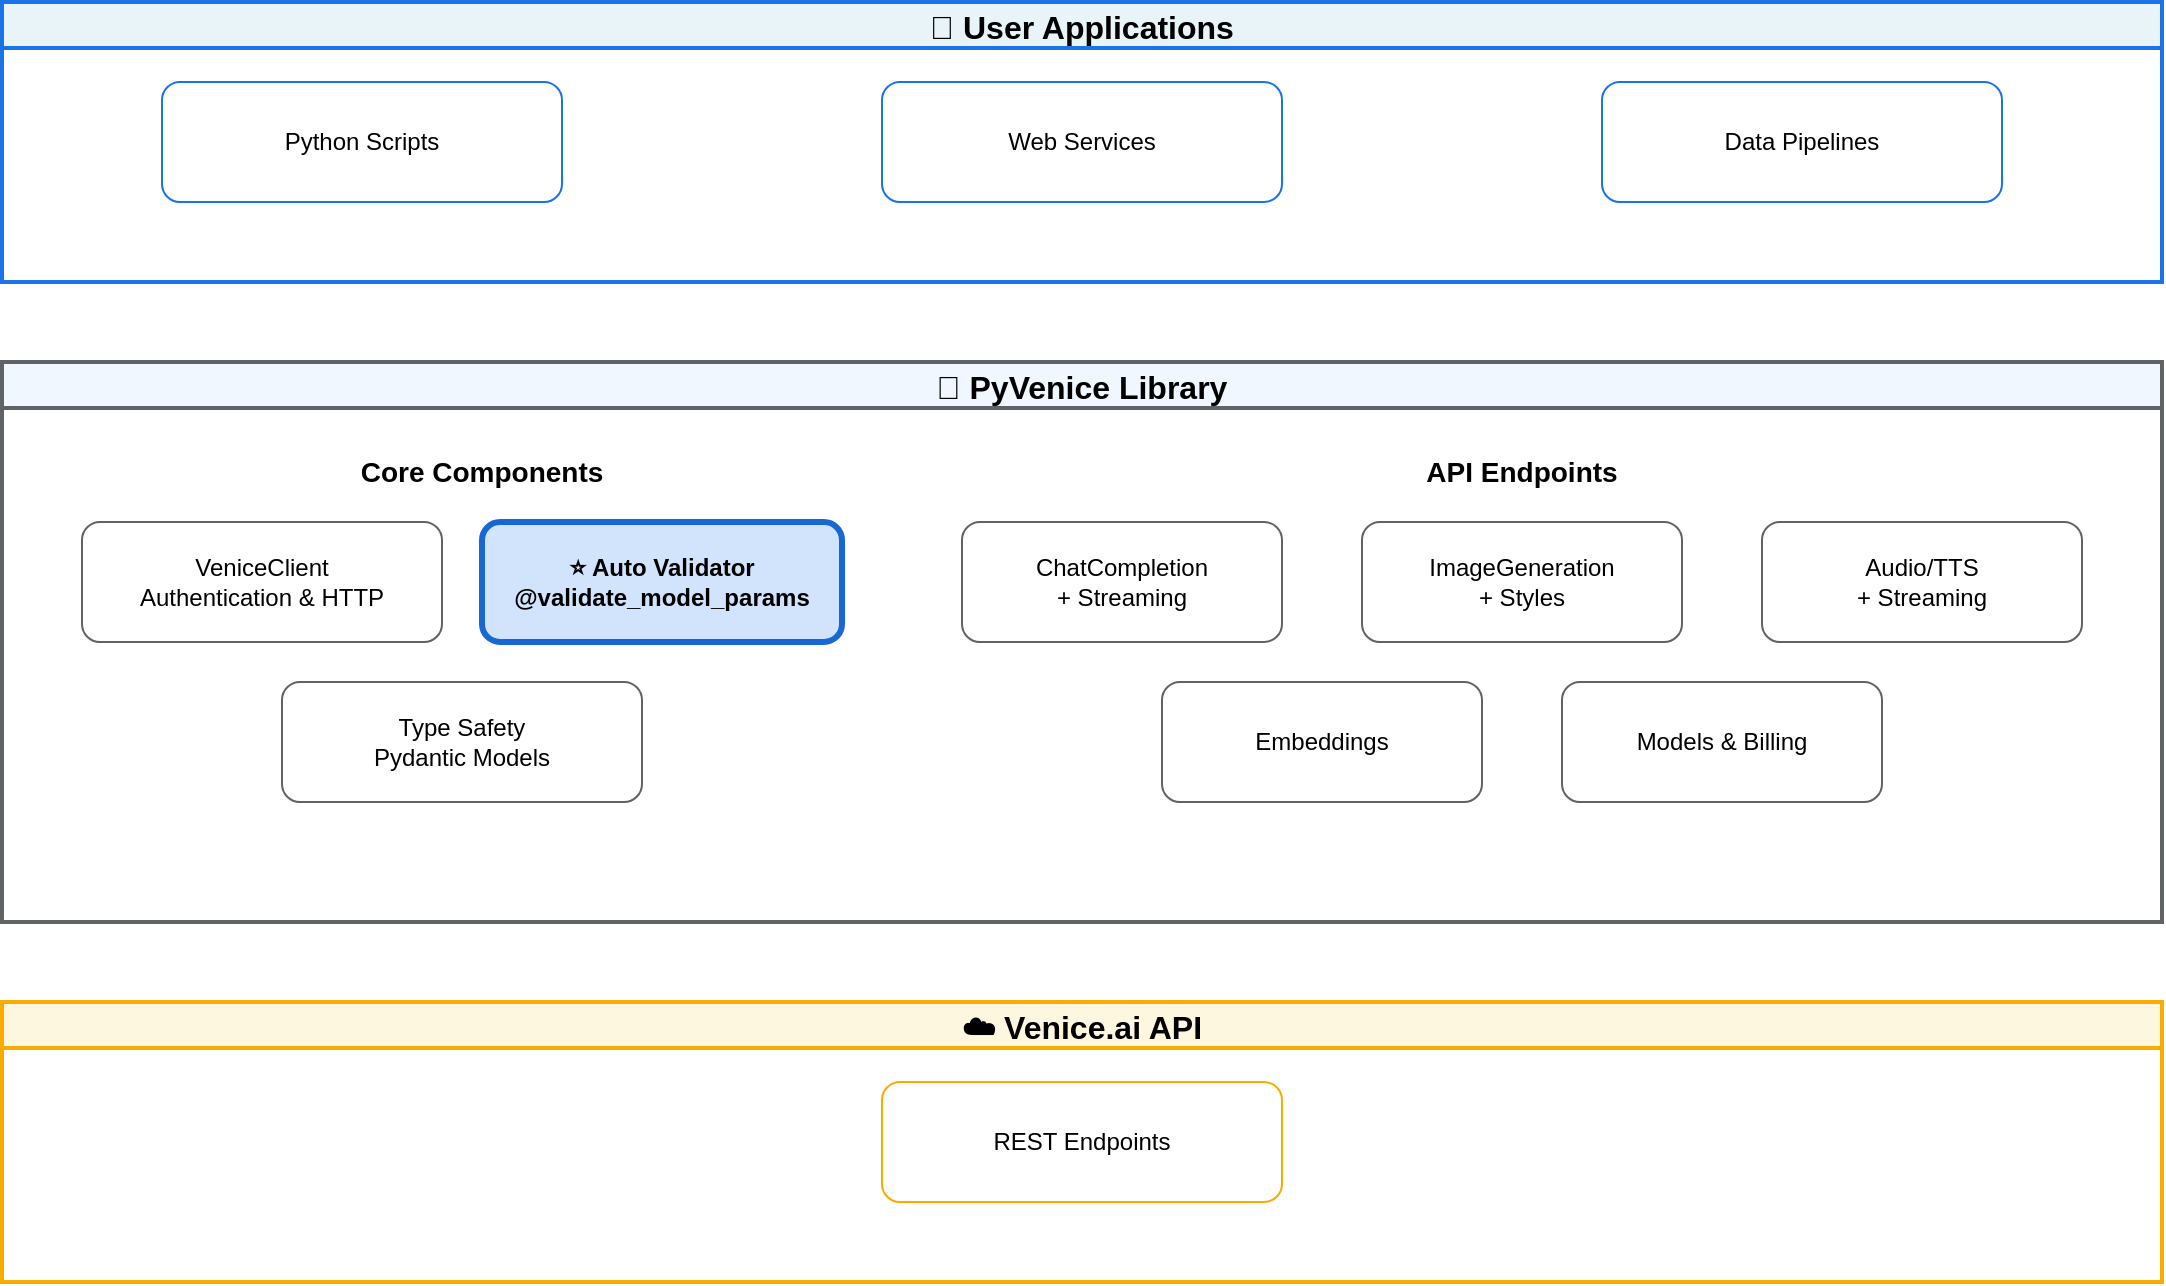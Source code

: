 <mxfile>
  <diagram name="PyVenice Architecture" id="architecture">
    <mxGraphModel dx="1422" dy="794" grid="1" gridSize="10" guides="1" tooltips="1" connect="1" arrows="1" fold="1" page="1" pageScale="1" pageWidth="1169" pageHeight="827" background="#ffffff">
      <root>
        <mxCell id="0" />
        <mxCell id="1" parent="0" />
        
        <!-- User Applications Layer -->
        <mxCell id="user-layer" value="🏢 User Applications" style="swimlane;fillColor=#e8f4f8;strokeColor=#1a73e8;strokeWidth=2;fontSize=16;fontStyle=1" vertex="1" parent="1">
          <mxGeometry x="40" y="40" width="1080" height="140" as="geometry" />
        </mxCell>
        
        <mxCell id="user-1" value="Python Scripts" style="rounded=1;whiteSpace=wrap;html=1;fillColor=#ffffff;strokeColor=#1a73e8" vertex="1" parent="user-layer">
          <mxGeometry x="80" y="40" width="200" height="60" as="geometry" />
        </mxCell>
        
        <mxCell id="user-2" value="Web Services" style="rounded=1;whiteSpace=wrap;html=1;fillColor=#ffffff;strokeColor=#1a73e8" vertex="1" parent="user-layer">
          <mxGeometry x="440" y="40" width="200" height="60" as="geometry" />
        </mxCell>
        
        <mxCell id="user-3" value="Data Pipelines" style="rounded=1;whiteSpace=wrap;html=1;fillColor=#ffffff;strokeColor=#1a73e8" vertex="1" parent="user-layer">
          <mxGeometry x="800" y="40" width="200" height="60" as="geometry" />
        </mxCell>
        
        <!-- PyVenice Library Layer -->
        <mxCell id="pyvenice-layer" value="🔧 PyVenice Library" style="swimlane;fillColor=#f0f7ff;strokeColor=#5f6368;strokeWidth=2;fontSize=16;fontStyle=1" vertex="1" parent="1">
          <mxGeometry x="40" y="220" width="1080" height="280" as="geometry" />
        </mxCell>
        
        <!-- Core Components -->
        <mxCell id="core-group" value="Core Components" style="group;fontSize=14;fontStyle=1" vertex="1" parent="pyvenice-layer">
          <mxGeometry x="40" y="40" width="400" height="200" as="geometry" />
        </mxCell>
        
        <mxCell id="core-1" value="VeniceClient&lt;br&gt;Authentication &amp; HTTP" style="rounded=1;whiteSpace=wrap;html=1;fillColor=#ffffff;strokeColor=#5f6368" vertex="1" parent="core-group">
          <mxGeometry x="0" y="40" width="180" height="60" as="geometry" />
        </mxCell>
        
        <mxCell id="core-2" value="⭐ Auto Validator&lt;br&gt;@validate_model_params" style="rounded=1;whiteSpace=wrap;html=1;fillColor=#d2e3fc;strokeColor=#1967d2;strokeWidth=3;fontStyle=1" vertex="1" parent="core-group">
          <mxGeometry x="200" y="40" width="180" height="60" as="geometry" />
        </mxCell>
        
        <mxCell id="core-3" value="Type Safety&lt;br&gt;Pydantic Models" style="rounded=1;whiteSpace=wrap;html=1;fillColor=#ffffff;strokeColor=#5f6368" vertex="1" parent="core-group">
          <mxGeometry x="100" y="120" width="180" height="60" as="geometry" />
        </mxCell>
        
        <!-- API Endpoints -->
        <mxCell id="endpoints-group" value="API Endpoints" style="group;fontSize=14;fontStyle=1" vertex="1" parent="pyvenice-layer">
          <mxGeometry x="480" y="40" width="560" height="200" as="geometry" />
        </mxCell>
        
        <mxCell id="api-1" value="ChatCompletion&lt;br&gt;+ Streaming" style="rounded=1;whiteSpace=wrap;html=1;fillColor=#ffffff;strokeColor=#5f6368" vertex="1" parent="endpoints-group">
          <mxGeometry x="0" y="40" width="160" height="60" as="geometry" />
        </mxCell>
        
        <mxCell id="api-2" value="ImageGeneration&lt;br&gt;+ Styles" style="rounded=1;whiteSpace=wrap;html=1;fillColor=#ffffff;strokeColor=#5f6368" vertex="1" parent="endpoints-group">
          <mxGeometry x="200" y="40" width="160" height="60" as="geometry" />
        </mxCell>
        
        <mxCell id="api-3" value="Audio/TTS&lt;br&gt;+ Streaming" style="rounded=1;whiteSpace=wrap;html=1;fillColor=#ffffff;strokeColor=#5f6368" vertex="1" parent="endpoints-group">
          <mxGeometry x="400" y="40" width="160" height="60" as="geometry" />
        </mxCell>
        
        <mxCell id="api-4" value="Embeddings" style="rounded=1;whiteSpace=wrap;html=1;fillColor=#ffffff;strokeColor=#5f6368" vertex="1" parent="endpoints-group">
          <mxGeometry x="100" y="120" width="160" height="60" as="geometry" />
        </mxCell>
        
        <mxCell id="api-5" value="Models &amp; Billing" style="rounded=1;whiteSpace=wrap;html=1;fillColor=#ffffff;strokeColor=#5f6368" vertex="1" parent="endpoints-group">
          <mxGeometry x="300" y="120" width="160" height="60" as="geometry" />
        </mxCell>
        
        <!-- Venice.ai API Layer -->
        <mxCell id="venice-layer" value="☁️ Venice.ai API" style="swimlane;fillColor=#fef7e0;strokeColor=#f9ab00;strokeWidth=2;fontSize=16;fontStyle=1" vertex="1" parent="1">
          <mxGeometry x="40" y="540" width="1080" height="140" as="geometry" />
        </mxCell>
        
        <mxCell id="venice-1" value="REST Endpoints" style="rounded=1;whiteSpace=wrap;html=1;fillColor=#ffffff;strokeColor=#f9ab00" vertex="1" parent="venice-layer">
          <mxGeometry x="440" y="40" width="200" height="60" as="geometry" />
        </mxCell>
        
        <!-- Arrows would be added here -->
        
      </root>
    </mxGraphModel>
  </diagram>
</mxfile>